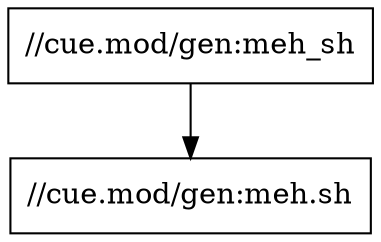 digraph mygraph {
  node [shape=box];
  "//cue.mod/gen:meh_sh"
  "//cue.mod/gen:meh_sh" -> "//cue.mod/gen:meh.sh"
  "//cue.mod/gen:meh.sh"
}
